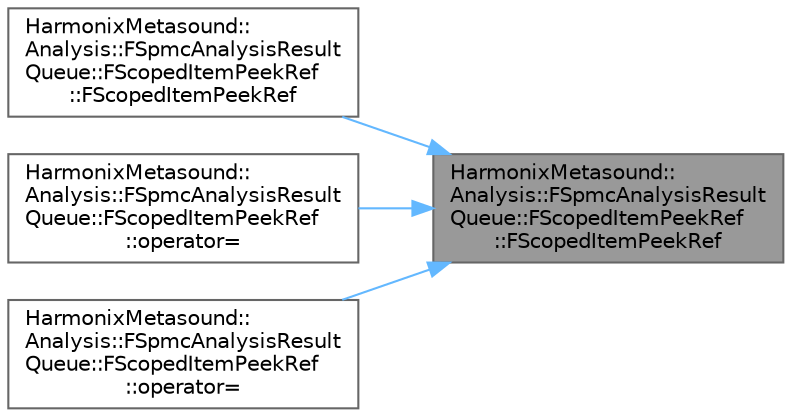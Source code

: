 digraph "HarmonixMetasound::Analysis::FSpmcAnalysisResultQueue::FScopedItemPeekRef::FScopedItemPeekRef"
{
 // INTERACTIVE_SVG=YES
 // LATEX_PDF_SIZE
  bgcolor="transparent";
  edge [fontname=Helvetica,fontsize=10,labelfontname=Helvetica,labelfontsize=10];
  node [fontname=Helvetica,fontsize=10,shape=box,height=0.2,width=0.4];
  rankdir="RL";
  Node1 [id="Node000001",label="HarmonixMetasound::\lAnalysis::FSpmcAnalysisResult\lQueue::FScopedItemPeekRef\l::FScopedItemPeekRef",height=0.2,width=0.4,color="gray40", fillcolor="grey60", style="filled", fontcolor="black",tooltip=" "];
  Node1 -> Node2 [id="edge1_Node000001_Node000002",dir="back",color="steelblue1",style="solid",tooltip=" "];
  Node2 [id="Node000002",label="HarmonixMetasound::\lAnalysis::FSpmcAnalysisResult\lQueue::FScopedItemPeekRef\l::FScopedItemPeekRef",height=0.2,width=0.4,color="grey40", fillcolor="white", style="filled",URL="$d1/d1d/classHarmonixMetasound_1_1Analysis_1_1FSpmcAnalysisResultQueue_1_1FScopedItemPeekRef.html#a7cfd308fb0403daf0813e262f4867d10",tooltip=" "];
  Node1 -> Node3 [id="edge2_Node000001_Node000003",dir="back",color="steelblue1",style="solid",tooltip=" "];
  Node3 [id="Node000003",label="HarmonixMetasound::\lAnalysis::FSpmcAnalysisResult\lQueue::FScopedItemPeekRef\l::operator=",height=0.2,width=0.4,color="grey40", fillcolor="white", style="filled",URL="$d1/d1d/classHarmonixMetasound_1_1Analysis_1_1FSpmcAnalysisResultQueue_1_1FScopedItemPeekRef.html#a6c27073ed3d70799cca7c3e4d64d9ab1",tooltip=" "];
  Node1 -> Node4 [id="edge3_Node000001_Node000004",dir="back",color="steelblue1",style="solid",tooltip=" "];
  Node4 [id="Node000004",label="HarmonixMetasound::\lAnalysis::FSpmcAnalysisResult\lQueue::FScopedItemPeekRef\l::operator=",height=0.2,width=0.4,color="grey40", fillcolor="white", style="filled",URL="$d1/d1d/classHarmonixMetasound_1_1Analysis_1_1FSpmcAnalysisResultQueue_1_1FScopedItemPeekRef.html#a80ccd2c5ad54a498af6774ef9e4ff99b",tooltip=" "];
}
